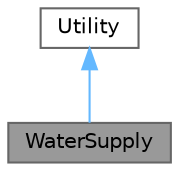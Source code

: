 digraph "WaterSupply"
{
 // LATEX_PDF_SIZE
  bgcolor="transparent";
  edge [fontname=Helvetica,fontsize=10,labelfontname=Helvetica,labelfontsize=10];
  node [fontname=Helvetica,fontsize=10,shape=box,height=0.2,width=0.4];
  Node1 [id="Node000001",label="WaterSupply",height=0.2,width=0.4,color="gray40", fillcolor="grey60", style="filled", fontcolor="black",tooltip="A class that represents water supply services in the city."];
  Node2 -> Node1 [id="edge2_Node000001_Node000002",dir="back",color="steelblue1",style="solid",tooltip=" "];
  Node2 [id="Node000002",label="Utility",height=0.2,width=0.4,color="gray40", fillcolor="white", style="filled",URL="$classUtility.html",tooltip="A class that represents a utility service in the city."];
}

